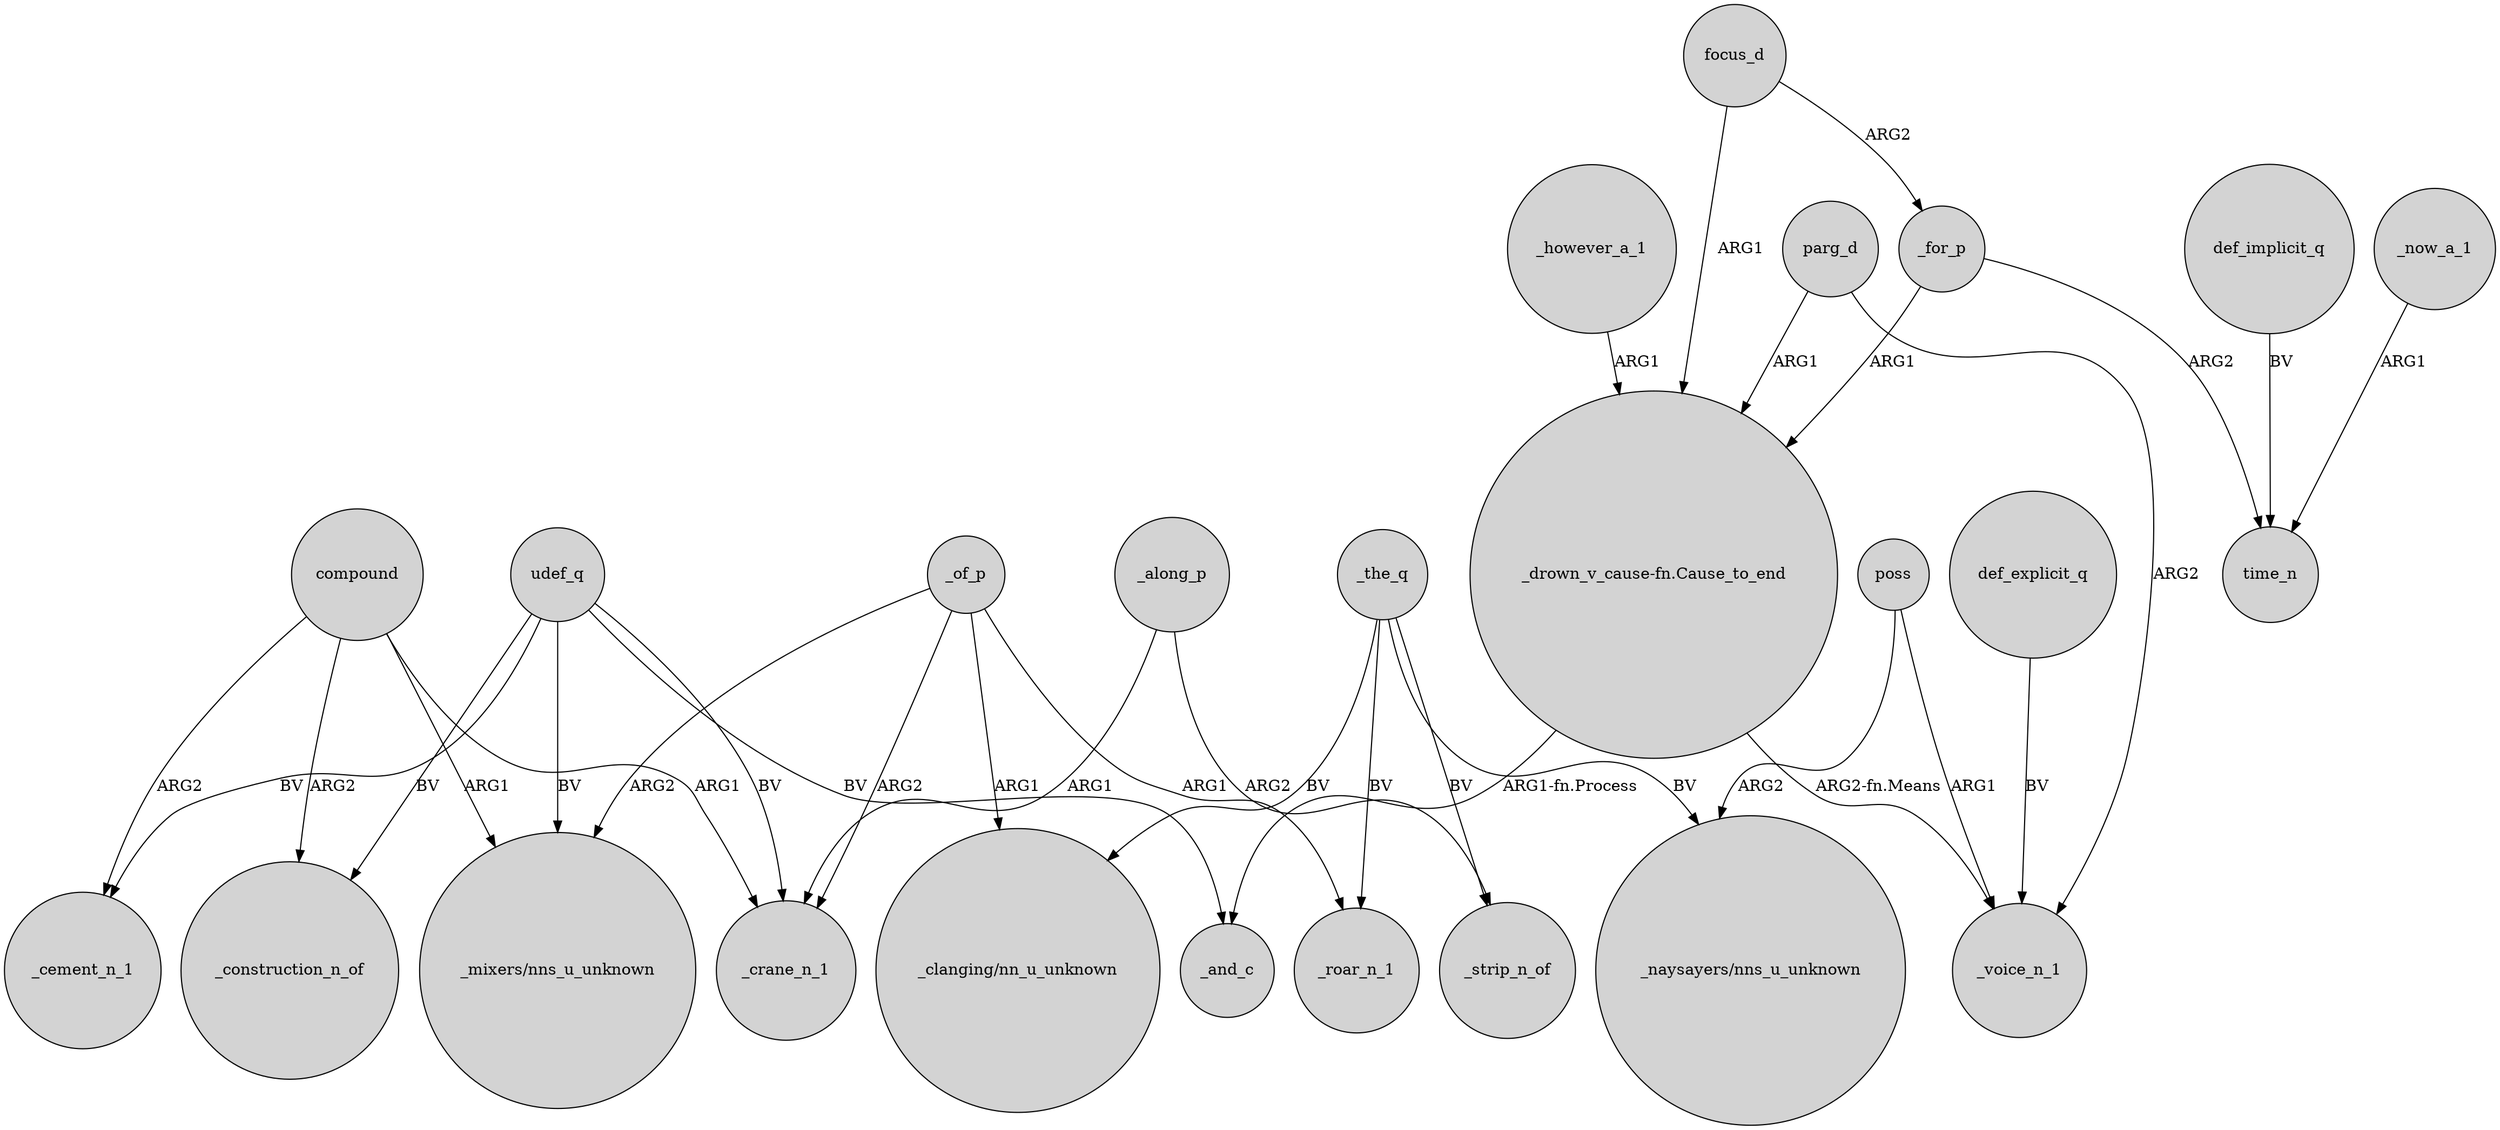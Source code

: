 digraph {
	node [shape=circle style=filled]
	_the_q -> _strip_n_of [label=BV]
	_for_p -> time_n [label=ARG2]
	udef_q -> "_mixers/nns_u_unknown" [label=BV]
	"_drown_v_cause-fn.Cause_to_end" -> _and_c [label="ARG1-fn.Process"]
	poss -> "_naysayers/nns_u_unknown" [label=ARG2]
	parg_d -> _voice_n_1 [label=ARG2]
	def_explicit_q -> _voice_n_1 [label=BV]
	udef_q -> _crane_n_1 [label=BV]
	compound -> "_mixers/nns_u_unknown" [label=ARG1]
	udef_q -> _and_c [label=BV]
	_the_q -> "_naysayers/nns_u_unknown" [label=BV]
	_now_a_1 -> time_n [label=ARG1]
	"_drown_v_cause-fn.Cause_to_end" -> _voice_n_1 [label="ARG2-fn.Means"]
	poss -> _voice_n_1 [label=ARG1]
	_along_p -> _crane_n_1 [label=ARG1]
	_the_q -> _roar_n_1 [label=BV]
	_of_p -> "_clanging/nn_u_unknown" [label=ARG1]
	udef_q -> _cement_n_1 [label=BV]
	_of_p -> "_mixers/nns_u_unknown" [label=ARG2]
	compound -> _cement_n_1 [label=ARG2]
	_however_a_1 -> "_drown_v_cause-fn.Cause_to_end" [label=ARG1]
	_of_p -> _roar_n_1 [label=ARG1]
	parg_d -> "_drown_v_cause-fn.Cause_to_end" [label=ARG1]
	focus_d -> "_drown_v_cause-fn.Cause_to_end" [label=ARG1]
	_of_p -> _crane_n_1 [label=ARG2]
	udef_q -> _construction_n_of [label=BV]
	compound -> _crane_n_1 [label=ARG1]
	focus_d -> _for_p [label=ARG2]
	_along_p -> _strip_n_of [label=ARG2]
	def_implicit_q -> time_n [label=BV]
	compound -> _construction_n_of [label=ARG2]
	_the_q -> "_clanging/nn_u_unknown" [label=BV]
	_for_p -> "_drown_v_cause-fn.Cause_to_end" [label=ARG1]
}
